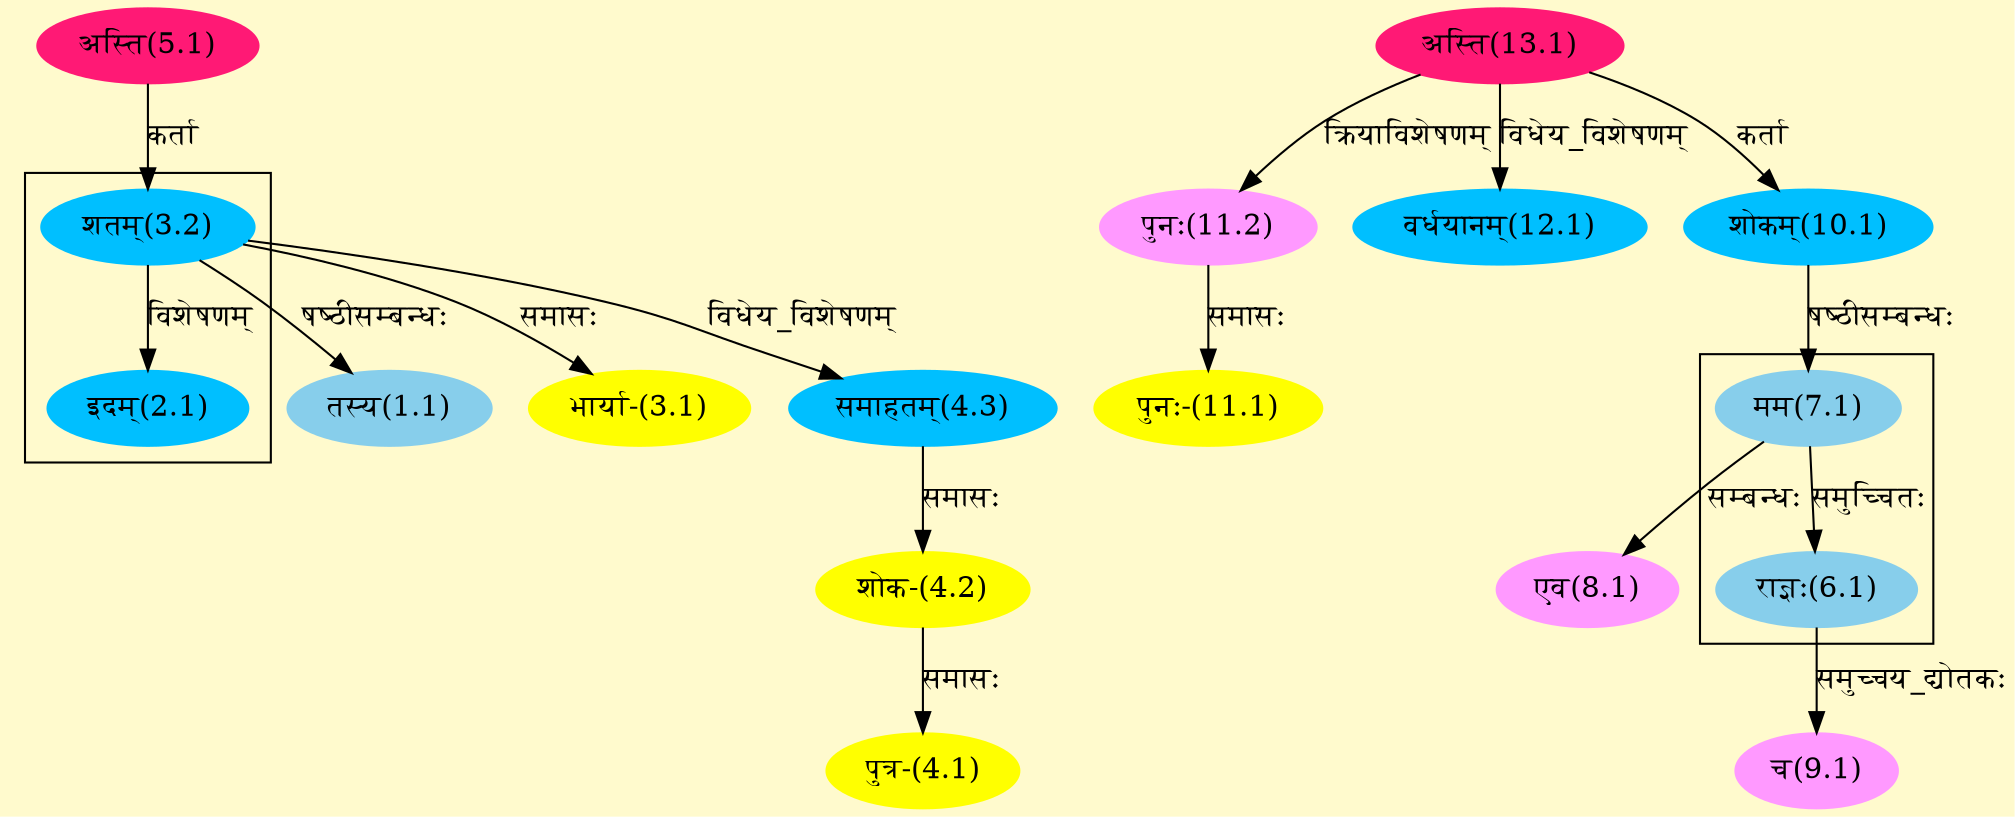 digraph G{
rankdir=BT;
 compound=true;
 bgcolor="lemonchiffon1";

subgraph cluster_1{
Node2_1 [style=filled, color="#00BFFF" label = "इदम्(2.1)"]
Node3_2 [style=filled, color="#00BFFF" label = "शतम्(3.2)"]

}

subgraph cluster_2{
Node6_1 [style=filled, color="#87CEEB" label = "राज्ञः(6.1)"]
Node7_1 [style=filled, color="#87CEEB" label = "मम(7.1)"]

}
Node1_1 [style=filled, color="#87CEEB" label = "तस्य(1.1)"]
Node3_2 [style=filled, color="#00BFFF" label = "शतम्(3.2)"]
Node3_1 [style=filled, color="#FFFF00" label = "भार्या-(3.1)"]
Node5_1 [style=filled, color="#FF1975" label = "अस्ति(5.1)"]
Node4_1 [style=filled, color="#FFFF00" label = "पुत्र-(4.1)"]
Node4_2 [style=filled, color="#FFFF00" label = "शोक-(4.2)"]
Node4_3 [style=filled, color="#00BFFF" label = "समाहतम्(4.3)"]
Node7_1 [style=filled, color="#87CEEB" label = "मम(7.1)"]
Node10_1 [style=filled, color="#00BFFF" label = "शोकम्(10.1)"]
Node8_1 [style=filled, color="#FF99FF" label = "एव(8.1)"]
Node9_1 [style=filled, color="#FF99FF" label = "च(9.1)"]
Node6_1 [style=filled, color="#87CEEB" label = "राज्ञः(6.1)"]
Node13_1 [style=filled, color="#FF1975" label = "अस्ति(13.1)"]
Node11_1 [style=filled, color="#FFFF00" label = "पुनः-(11.1)"]
Node11_2 [style=filled, color="#FF99FF" label = "पुनः(11.2)"]
Node12_1 [style=filled, color="#00BFFF" label = "वर्धयानम्(12.1)"]
/* Start of Relations section */

Node1_1 -> Node3_2 [  label="षष्ठीसम्बन्धः"  dir="back" ]
Node2_1 -> Node3_2 [  label="विशेषणम्"  dir="back" ]
Node3_1 -> Node3_2 [  label="समासः"  dir="back" ]
Node3_2 -> Node5_1 [  label="कर्ता"  dir="back" ]
Node4_1 -> Node4_2 [  label="समासः"  dir="back" ]
Node4_2 -> Node4_3 [  label="समासः"  dir="back" ]
Node4_3 -> Node3_2 [  label="विधेय_विशेषणम्"  dir="back" ]
Node6_1 -> Node7_1 [  label="समुच्चितः"  dir="back" ]
Node7_1 -> Node10_1 [  label="षष्ठीसम्बन्धः"  dir="back" ]
Node8_1 -> Node7_1 [  label="सम्बन्धः"  dir="back" ]
Node9_1 -> Node6_1 [  label="समुच्चय_द्योतकः"  dir="back" ]
Node10_1 -> Node13_1 [  label="कर्ता"  dir="back" ]
Node11_1 -> Node11_2 [  label="समासः"  dir="back" ]
Node11_2 -> Node13_1 [  label="क्रियाविशेषणम्"  dir="back" ]
Node12_1 -> Node13_1 [  label="विधेय_विशेषणम्"  dir="back" ]
}

